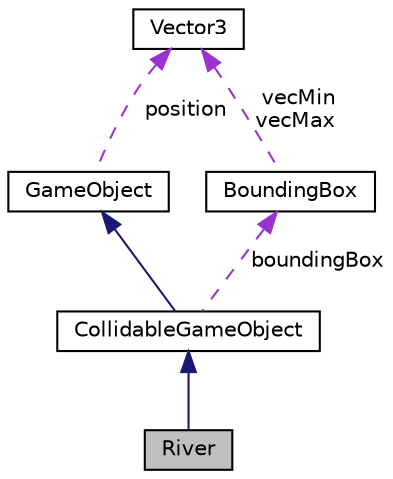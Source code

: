 digraph "River"
{
  edge [fontname="Helvetica",fontsize="10",labelfontname="Helvetica",labelfontsize="10"];
  node [fontname="Helvetica",fontsize="10",shape=record];
  Node3 [label="River",height=0.2,width=0.4,color="black", fillcolor="grey75", style="filled", fontcolor="black"];
  Node4 -> Node3 [dir="back",color="midnightblue",fontsize="10",style="solid",fontname="Helvetica"];
  Node4 [label="CollidableGameObject",height=0.2,width=0.4,color="black", fillcolor="white", style="filled",URL="$class_collidable_game_object.html"];
  Node5 -> Node4 [dir="back",color="midnightblue",fontsize="10",style="solid",fontname="Helvetica"];
  Node5 [label="GameObject",height=0.2,width=0.4,color="black", fillcolor="white", style="filled",URL="$class_game_object.html"];
  Node6 -> Node5 [dir="back",color="darkorchid3",fontsize="10",style="dashed",label=" position" ,fontname="Helvetica"];
  Node6 [label="Vector3",height=0.2,width=0.4,color="black", fillcolor="white", style="filled",URL="$class_vector3.html"];
  Node7 -> Node4 [dir="back",color="darkorchid3",fontsize="10",style="dashed",label=" boundingBox" ,fontname="Helvetica"];
  Node7 [label="BoundingBox",height=0.2,width=0.4,color="black", fillcolor="white", style="filled",URL="$class_bounding_box.html"];
  Node6 -> Node7 [dir="back",color="darkorchid3",fontsize="10",style="dashed",label=" vecMin\nvecMax" ,fontname="Helvetica"];
}
